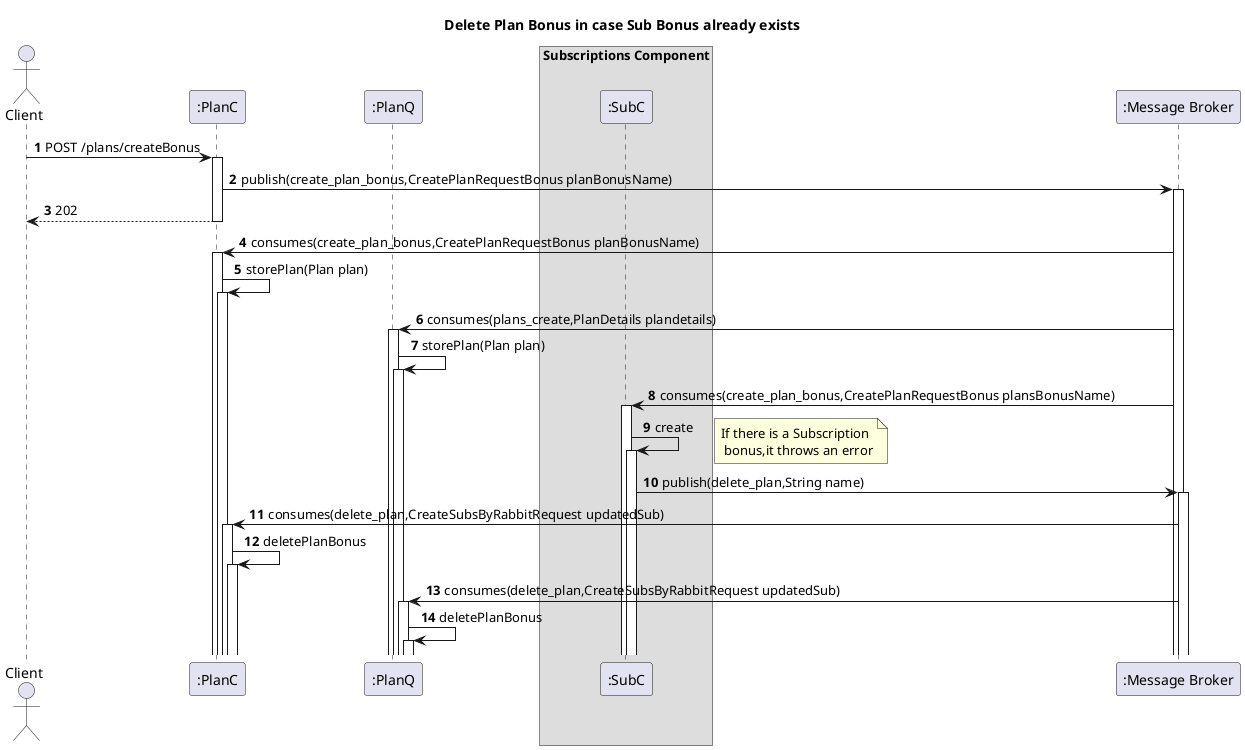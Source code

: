 @startuml
'https://plantuml.com/sequence-diagram
autoactivate on
autonumber
title  Delete Plan Bonus in case Sub Bonus already exists

autonumber

actor "Client" as Ac
participant ":PlanC" as Auth
participant ":PlanQ" as Serv
box "Subscriptions Component"
    participant ":SubC" as NewComp
end box

participant ":Message Broker" as Broker


Ac->Auth:POST /plans/createBonus
Auth->Broker: publish(create_plan_bonus,CreatePlanRequestBonus planBonusName)

Auth-->Ac:202
Broker->Auth:consumes(create_plan_bonus,CreatePlanRequestBonus planBonusName)
Auth->Auth:storePlan(Plan plan)

Broker->Serv:consumes(plans_create,PlanDetails plandetails)


Serv->Serv:storePlan(Plan plan)
Broker->NewComp:consumes(create_plan_bonus,CreatePlanRequestBonus plansBonusName)
NewComp->NewComp:create
note right
If there is a Subscription
 bonus,it throws an error
end note
NewComp->Broker:publish(delete_plan,String name)
Broker->Auth:consumes(delete_plan,CreateSubsByRabbitRequest updatedSub)
Auth->Auth:deletePlanBonus
Broker->Serv:consumes(delete_plan,CreateSubsByRabbitRequest updatedSub)
Serv->Serv:deletePlanBonus












@enduml

